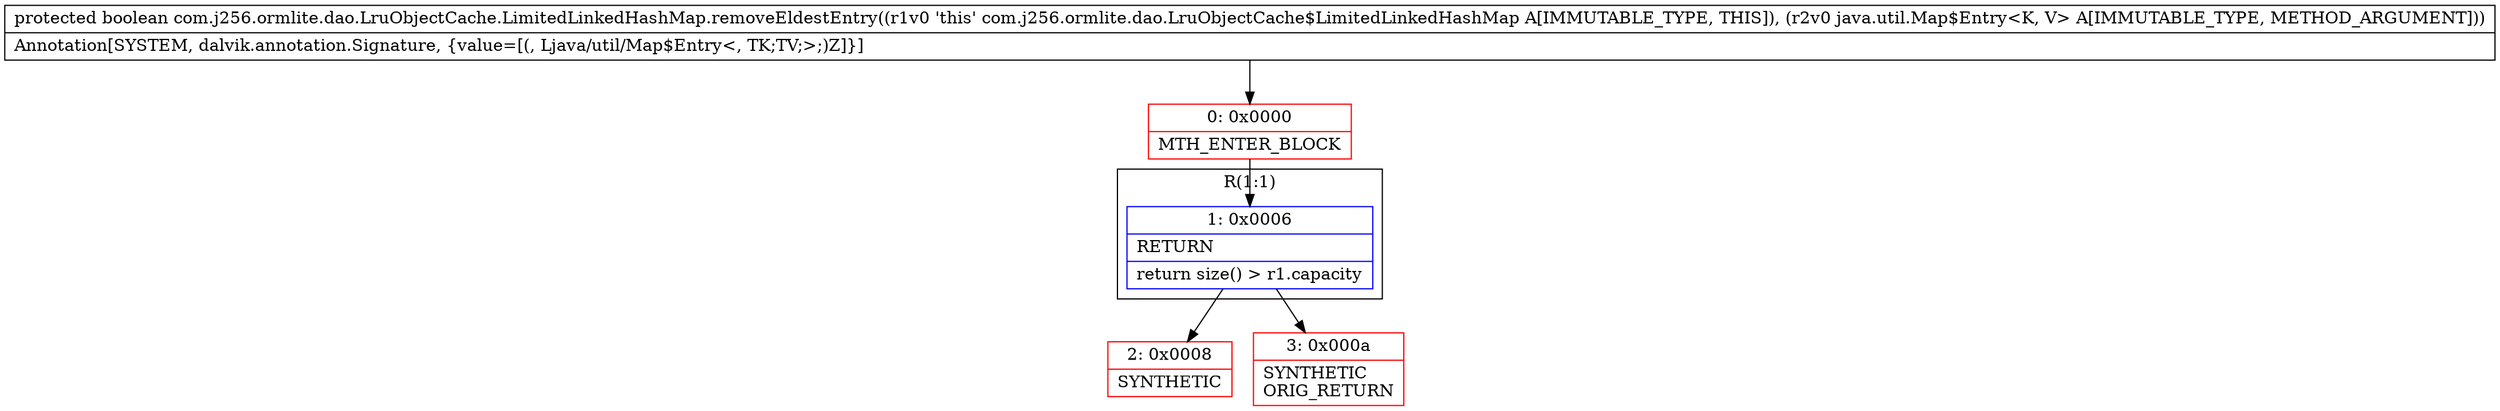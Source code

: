 digraph "CFG forcom.j256.ormlite.dao.LruObjectCache.LimitedLinkedHashMap.removeEldestEntry(Ljava\/util\/Map$Entry;)Z" {
subgraph cluster_Region_1848463766 {
label = "R(1:1)";
node [shape=record,color=blue];
Node_1 [shape=record,label="{1\:\ 0x0006|RETURN\l|return size() \> r1.capacity\l}"];
}
Node_0 [shape=record,color=red,label="{0\:\ 0x0000|MTH_ENTER_BLOCK\l}"];
Node_2 [shape=record,color=red,label="{2\:\ 0x0008|SYNTHETIC\l}"];
Node_3 [shape=record,color=red,label="{3\:\ 0x000a|SYNTHETIC\lORIG_RETURN\l}"];
MethodNode[shape=record,label="{protected boolean com.j256.ormlite.dao.LruObjectCache.LimitedLinkedHashMap.removeEldestEntry((r1v0 'this' com.j256.ormlite.dao.LruObjectCache$LimitedLinkedHashMap A[IMMUTABLE_TYPE, THIS]), (r2v0 java.util.Map$Entry\<K, V\> A[IMMUTABLE_TYPE, METHOD_ARGUMENT]))  | Annotation[SYSTEM, dalvik.annotation.Signature, \{value=[(, Ljava\/util\/Map$Entry\<, TK;TV;\>;)Z]\}]\l}"];
MethodNode -> Node_0;
Node_1 -> Node_2;
Node_1 -> Node_3;
Node_0 -> Node_1;
}

